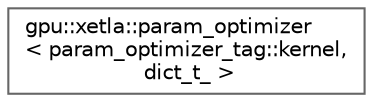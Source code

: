digraph "Graphical Class Hierarchy"
{
 // LATEX_PDF_SIZE
  bgcolor="transparent";
  edge [fontname=Helvetica,fontsize=10,labelfontname=Helvetica,labelfontsize=10];
  node [fontname=Helvetica,fontsize=10,shape=box,height=0.2,width=0.4];
  rankdir="LR";
  Node0 [id="Node000000",label="gpu::xetla::param_optimizer\l\< param_optimizer_tag::kernel,\l dict_t_ \>",height=0.2,width=0.4,color="grey40", fillcolor="white", style="filled",URL="$structgpu_1_1xetla_1_1param__optimizer_3_01param__optimizer__tag_1_1kernel_00_01dict__t___01_4.html",tooltip=" "];
}
